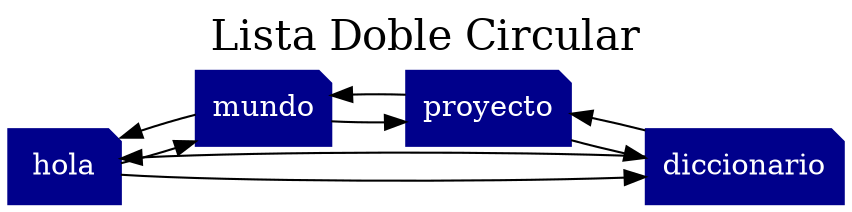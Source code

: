 digraph DiccionarioListaDobleCircular {rankdir=LR
	node[shape = note];
	graph[label = "Lista Doble Circular", labelloc = t, fontsize = 20];
	node[shape = note,fontcolor = white,style = filled,color = blue4];
	Object0 [label = "hola"];
	Object1 [label = "mundo"];
	Object2 [label = "proyecto"];
	Object3 [label = "diccionario"];
	Object0->Object1;
	Object1->Object0;
	Object1->Object2;
	Object2->Object1;
	Object2->Object3;
	Object3->Object2;
	Object0->Object3;
	Object3->Object0;
}